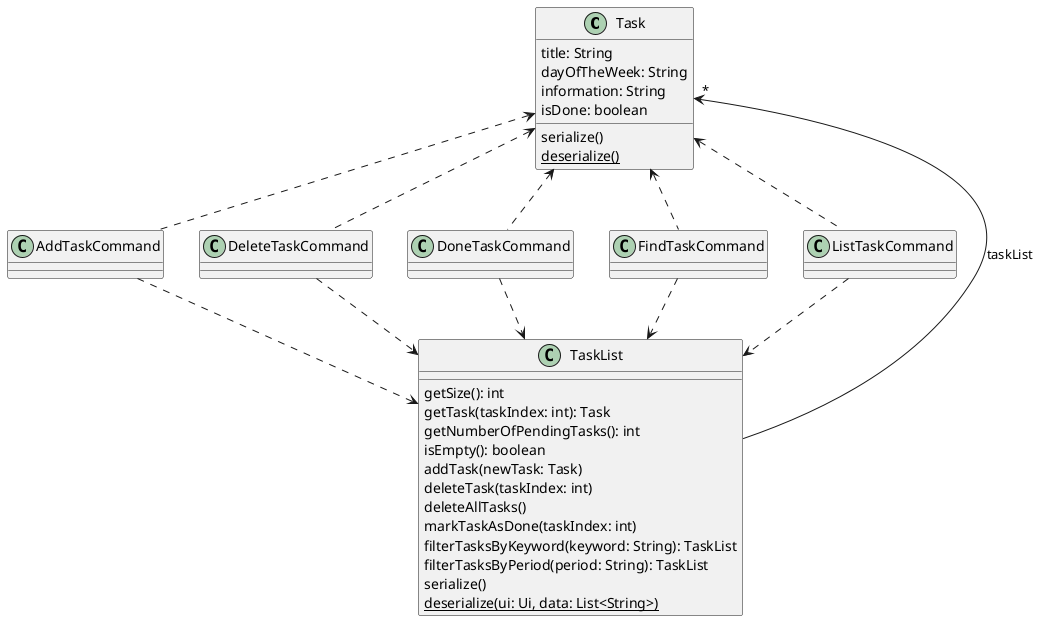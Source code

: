 @startuml
class Task {
    title: String
    dayOfTheWeek: String
    information: String
    isDone: boolean

    serialize()
    {static} deserialize()
}

class TaskList {
    getSize(): int
    getTask(taskIndex: int): Task
    getNumberOfPendingTasks(): int
    isEmpty(): boolean
    addTask(newTask: Task)
    deleteTask(taskIndex: int)
    deleteAllTasks()
    markTaskAsDone(taskIndex: int)
    filterTasksByKeyword(keyword: String): TaskList
    filterTasksByPeriod(period: String): TaskList
    serialize()
    {static} deserialize(ui: Ui, data: List<String>)
}

TaskList -> "*" Task : taskList

class AddTaskCommand
class DeleteTaskCommand
class DoneTaskCommand
class FindTaskCommand
class ListTaskCommand
AddTaskCommand .up.> Task
AddTaskCommand ..> TaskList
DeleteTaskCommand .up.>Task
DeleteTaskCommand ..> TaskList
DoneTaskCommand .up.> Task
DoneTaskCommand ..> TaskList
FindTaskCommand .up.> Task
FindTaskCommand ..> TaskList
ListTaskCommand .up.> Task
ListTaskCommand ..> TaskList
@enduml